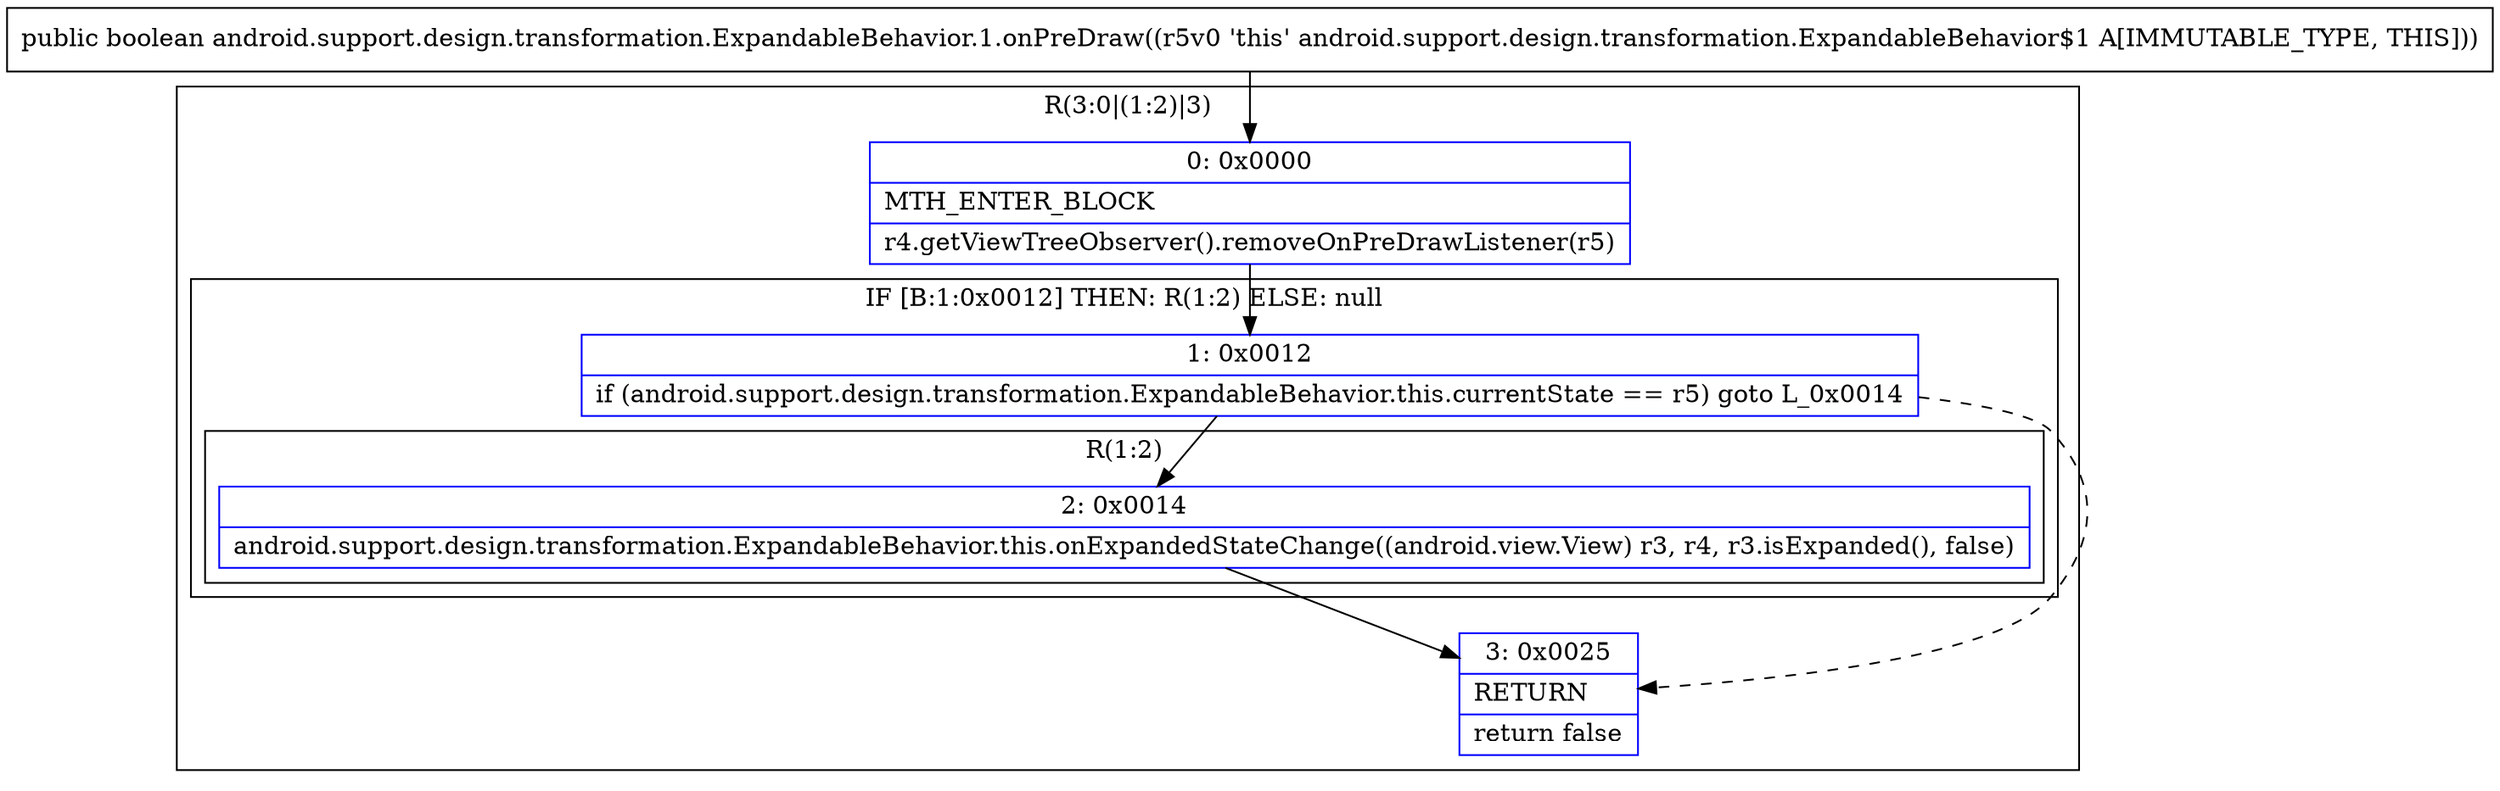 digraph "CFG forandroid.support.design.transformation.ExpandableBehavior.1.onPreDraw()Z" {
subgraph cluster_Region_665771433 {
label = "R(3:0|(1:2)|3)";
node [shape=record,color=blue];
Node_0 [shape=record,label="{0\:\ 0x0000|MTH_ENTER_BLOCK\l|r4.getViewTreeObserver().removeOnPreDrawListener(r5)\l}"];
subgraph cluster_IfRegion_1874185494 {
label = "IF [B:1:0x0012] THEN: R(1:2) ELSE: null";
node [shape=record,color=blue];
Node_1 [shape=record,label="{1\:\ 0x0012|if (android.support.design.transformation.ExpandableBehavior.this.currentState == r5) goto L_0x0014\l}"];
subgraph cluster_Region_240154995 {
label = "R(1:2)";
node [shape=record,color=blue];
Node_2 [shape=record,label="{2\:\ 0x0014|android.support.design.transformation.ExpandableBehavior.this.onExpandedStateChange((android.view.View) r3, r4, r3.isExpanded(), false)\l}"];
}
}
Node_3 [shape=record,label="{3\:\ 0x0025|RETURN\l|return false\l}"];
}
MethodNode[shape=record,label="{public boolean android.support.design.transformation.ExpandableBehavior.1.onPreDraw((r5v0 'this' android.support.design.transformation.ExpandableBehavior$1 A[IMMUTABLE_TYPE, THIS])) }"];
MethodNode -> Node_0;
Node_0 -> Node_1;
Node_1 -> Node_2;
Node_1 -> Node_3[style=dashed];
Node_2 -> Node_3;
}

